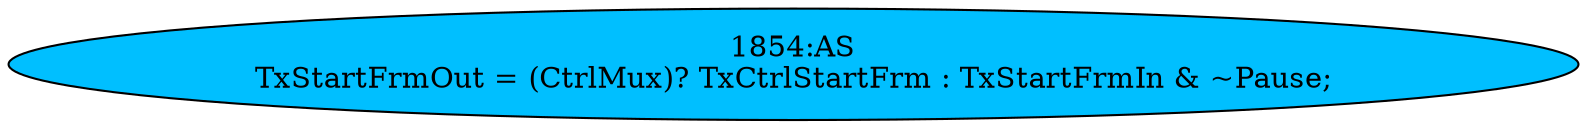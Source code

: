 strict digraph "" {
	node [label="\N"];
	"1854:AS"	 [ast="<pyverilog.vparser.ast.Assign object at 0x7f37fb677790>",
		def_var="['TxStartFrmOut']",
		fillcolor=deepskyblue,
		label="1854:AS
TxStartFrmOut = (CtrlMux)? TxCtrlStartFrm : TxStartFrmIn & ~Pause;",
		statements="[]",
		style=filled,
		typ=Assign,
		use_var="['CtrlMux', 'TxCtrlStartFrm', 'TxStartFrmIn', 'Pause']"];
}
